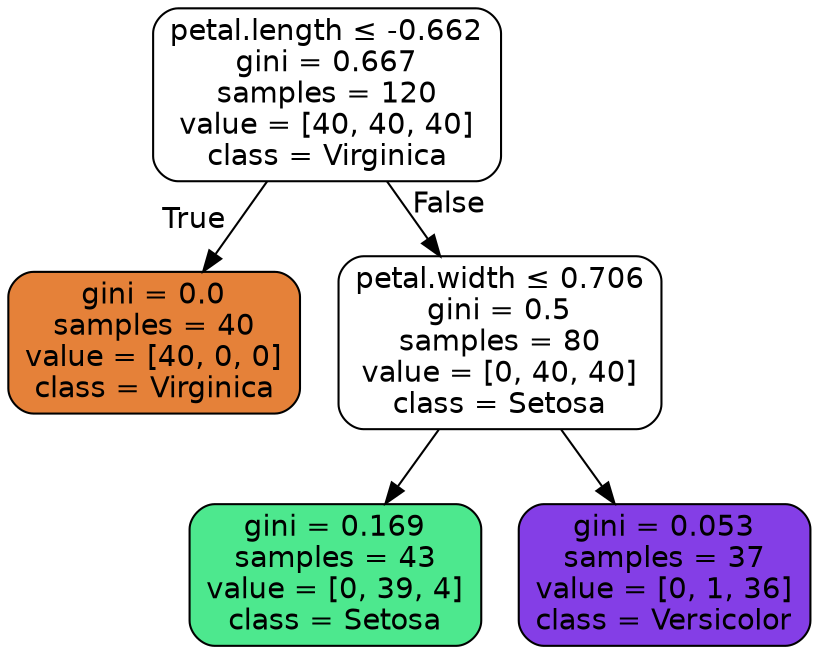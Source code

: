 digraph Tree {
node [shape=box, style="filled, rounded", color="black", fontname="helvetica"] ;
edge [fontname="helvetica"] ;
0 [label=<petal.length &le; -0.662<br/>gini = 0.667<br/>samples = 120<br/>value = [40, 40, 40]<br/>class = Virginica>, fillcolor="#ffffff"] ;
1 [label=<gini = 0.0<br/>samples = 40<br/>value = [40, 0, 0]<br/>class = Virginica>, fillcolor="#e58139"] ;
0 -> 1 [labeldistance=2.5, labelangle=45, headlabel="True"] ;
2 [label=<petal.width &le; 0.706<br/>gini = 0.5<br/>samples = 80<br/>value = [0, 40, 40]<br/>class = Setosa>, fillcolor="#ffffff"] ;
0 -> 2 [labeldistance=2.5, labelangle=-45, headlabel="False"] ;
3 [label=<gini = 0.169<br/>samples = 43<br/>value = [0, 39, 4]<br/>class = Setosa>, fillcolor="#4de88e"] ;
2 -> 3 ;
4 [label=<gini = 0.053<br/>samples = 37<br/>value = [0, 1, 36]<br/>class = Versicolor>, fillcolor="#843ee6"] ;
2 -> 4 ;
}